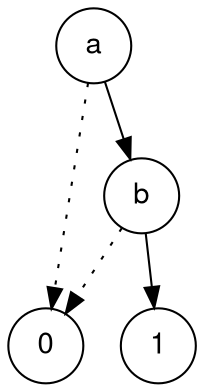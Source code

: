 digraph ROBDD {
fontname="Helvetica,Arial,sans-serif"
node [fontname="Helvetica,Arial,sans-serif"]
edge [fontname="Helvetica,Arial,sans-serif"]
node [shape=circle];
"a"
"a" -> "0"[style = dotted]
"a" -> "b"
"0"
"b"
"b" -> "0"[style = dotted]
"b" -> "1"
"1"
}
